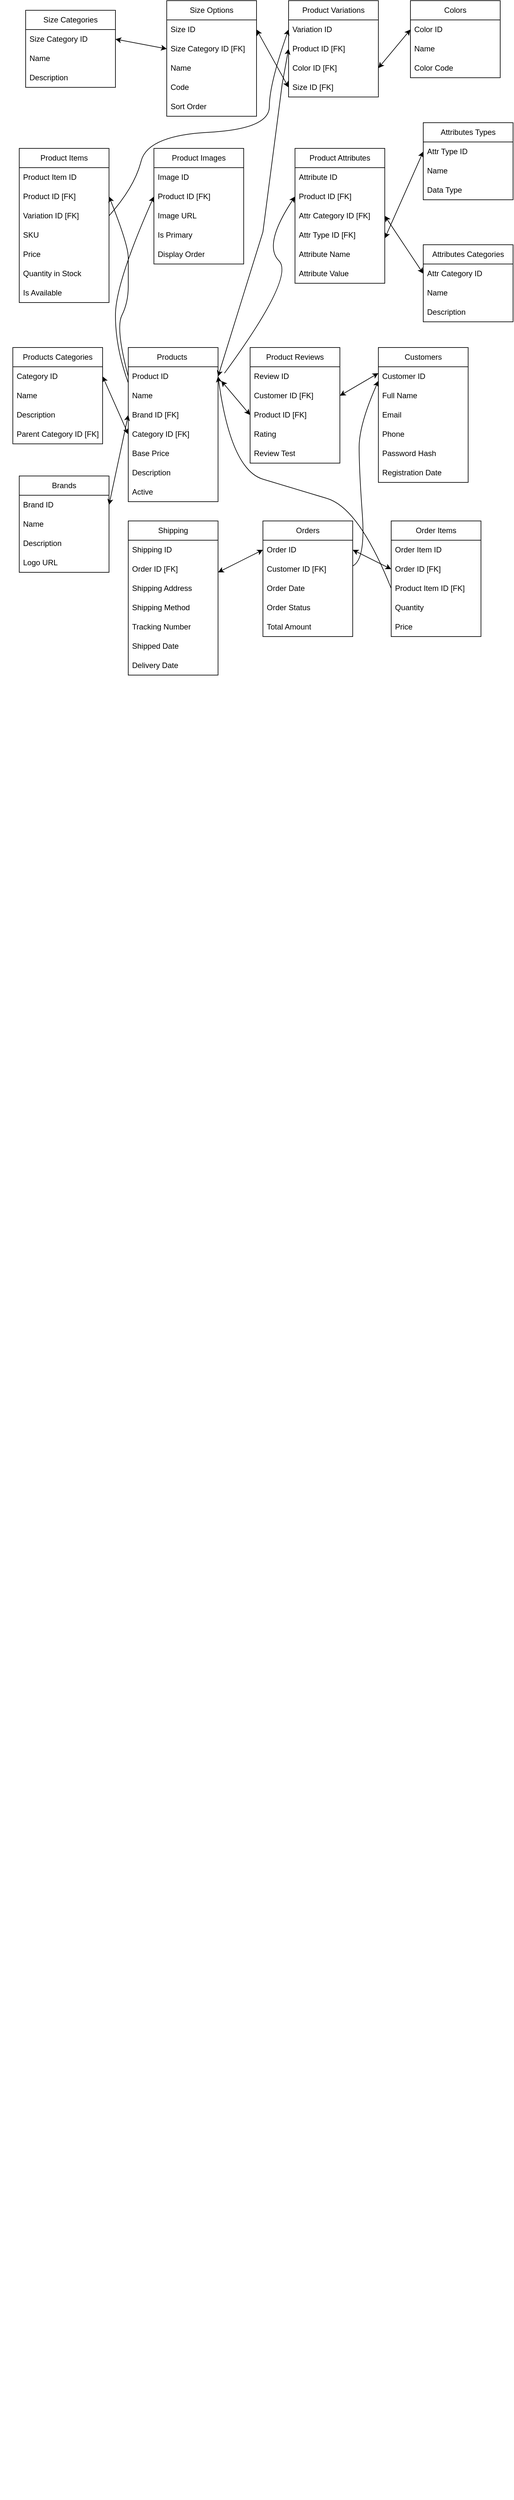 <mxfile version="26.2.14">
  <diagram name="Page-1" id="UH3XHUE9FU0OlfE_GKvs">
    <mxGraphModel dx="904" dy="1539" grid="1" gridSize="10" guides="1" tooltips="1" connect="1" arrows="1" fold="1" page="1" pageScale="1" pageWidth="850" pageHeight="1100" math="0" shadow="0">
      <root>
        <mxCell id="0" />
        <mxCell id="1" parent="0" />
        <mxCell id="6JBlfxN-36trxIr_8NzO-1" value="&#xa;  &#xa;    &#xa;      &#xa;        &#xa;        &#xa;        &#xa;        &#xa;        &#xa;          &#xa;        &#xa;        &#xa;          &#xa;        &#xa;        &#xa;          &#xa;        &#xa;        &#xa;          &#xa;        &#xa;        &#xa;          &#xa;        &#xa;        &#xa;          &#xa;        &#xa;        &#xa;        &#xa;        &#xa;          &#xa;        &#xa;        &#xa;          &#xa;        &#xa;        &#xa;          &#xa;        &#xa;        &#xa;          &#xa;        &#xa;        &#xa;        &#xa;        &#xa;          &#xa;        &#xa;        &#xa;          &#xa;        &#xa;        &#xa;          &#xa;        &#xa;        &#xa;          &#xa;        &#xa;        &#xa;          &#xa;        &#xa;        &#xa;        &#xa;        &#xa;          &#xa;        &#xa;        &#xa;          &#xa;        &#xa;        &#xa;          &#xa;        &#xa;        &#xa;          &#xa;        &#xa;        &#xa;          &#xa;        &#xa;        &#xa;          &#xa;        &#xa;        &#xa;          &#xa;        &#xa;        &#xa;        &#xa;        &#xa;          &#xa;        &#xa;        &#xa;          &#xa;        &#xa;        &#xa;          &#xa;        &#xa;        &#xa;          &#xa;        &#xa;        &#xa;        &#xa;        &#xa;          &#xa;        &#xa;        &#xa;          &#xa;        &#xa;        &#xa;          &#xa;        &#xa;        &#xa;          &#xa;        &#xa;        &#xa;        &#xa;        &#xa;          &#xa;        &#xa;        &#xa;          &#xa;        &#xa;        &#xa;          &#xa;        &#xa;        &#xa;          &#xa;        &#xa;        &#xa;          &#xa;        &#xa;        &#xa;          &#xa;        &#xa;        &#xa;        &#xa;        &#xa;          &#xa;        &#xa;        &#xa;          &#xa;        &#xa;        &#xa;          &#xa;        &#xa;        &#xa;          &#xa;        &#xa;        &#xa;          &#xa;        &#xa;        &#xa;        &#xa;        &#xa;          &#xa;        &#xa;        &#xa;          &#xa;        &#xa;        &#xa;          &#xa;        &#xa;        &#xa;          &#xa;        &#xa;        &#xa;          &#xa;        &#xa;        &#xa;          &#xa;        &#xa;        &#xa;          &#xa;        &#xa;        &#xa;        &#xa;        &#xa;          &#xa;        &#xa;        &#xa;          &#xa;        &#xa;        &#xa;          &#xa;        &#xa;        &#xa;          &#xa;        &#xa;        &#xa;          &#xa;        &#xa;        &#xa;          &#xa;        &#xa;        &#xa;        &#xa;        &#xa;          &#xa;        &#xa;        &#xa;          &#xa;        &#xa;        &#xa;          &#xa;        &#xa;        &#xa;          &#xa;        &#xa;        &#xa;          &#xa;        &#xa;        &#xa;          &#xa;        &#xa;        &#xa;        &#xa;        &#xa;          &#xa;        &#xa;        &#xa;          &#xa;        &#xa;        " style="text;whiteSpace=wrap;html=1;" parent="1" vertex="1">
          <mxGeometry width="30" height="3130" as="geometry" />
        </mxCell>
        <mxCell id="uZHMxbiUk1-AZAZVF2Pz-1" value="&#xa;  &#xa;    &#xa;      &#xa;        &#xa;        &#xa;        &#xa;        &#xa;        &#xa;          &#xa;        &#xa;        &#xa;          &#xa;        &#xa;        &#xa;          &#xa;        &#xa;        &#xa;          &#xa;        &#xa;        &#xa;          &#xa;        &#xa;        &#xa;          &#xa;        &#xa;        &#xa;        &#xa;        &#xa;          &#xa;        &#xa;        &#xa;          &#xa;        &#xa;        &#xa;          &#xa;        &#xa;        &#xa;          &#xa;        &#xa;        &#xa;        &#xa;        &#xa;          &#xa;        &#xa;        &#xa;          &#xa;        &#xa;        &#xa;          &#xa;        &#xa;        &#xa;          &#xa;        &#xa;        &#xa;          &#xa;        &#xa;        &#xa;        &#xa;        &#xa;          &#xa;        &#xa;        &#xa;          &#xa;        &#xa;        &#xa;          &#xa;        &#xa;        &#xa;          &#xa;        &#xa;        &#xa;          &#xa;        &#xa;        &#xa;          &#xa;        &#xa;        &#xa;          &#xa;        &#xa;        &#xa;        &#xa;        &#xa;          &#xa;        &#xa;        &#xa;          &#xa;        &#xa;        &#xa;          &#xa;        &#xa;        &#xa;          &#xa;        &#xa;        &#xa;        &#xa;        &#xa;          &#xa;        &#xa;        &#xa;          &#xa;        &#xa;        &#xa;          &#xa;        &#xa;        &#xa;          &#xa;        &#xa;        &#xa;        &#xa;        &#xa;          &#xa;        &#xa;        &#xa;          &#xa;        &#xa;        &#xa;          &#xa;        &#xa;        &#xa;          &#xa;        &#xa;        &#xa;          &#xa;        &#xa;        &#xa;          &#xa;        &#xa;        &#xa;        &#xa;        &#xa;          &#xa;        &#xa;        &#xa;          &#xa;        &#xa;        &#xa;          &#xa;        &#xa;        &#xa;          &#xa;        &#xa;        &#xa;          &#xa;        &#xa;        &#xa;        &#xa;        &#xa;          &#xa;        &#xa;        &#xa;          &#xa;        &#xa;        &#xa;          &#xa;        &#xa;        &#xa;          &#xa;        &#xa;        &#xa;          &#xa;        &#xa;        &#xa;          &#xa;        &#xa;        &#xa;          &#xa;        &#xa;        &#xa;        &#xa;        &#xa;          &#xa;        &#xa;        &#xa;          &#xa;        &#xa;        &#xa;          &#xa;        &#xa;        &#xa;          &#xa;        &#xa;        &#xa;          &#xa;        &#xa;        &#xa;          &#xa;        &#xa;        &#xa;        &#xa;        &#xa;          &#xa;        &#xa;        &#xa;          &#xa;        &#xa;        &#xa;          &#xa;        &#xa;        &#xa;          &#xa;        &#xa;        &#xa;          &#xa;        &#xa;        &#xa;          &#xa;        &#xa;        &#xa;        &#xa;        &#xa;          &#xa;        &#xa;        &#xa;          &#xa;        &#xa;        " style="text;whiteSpace=wrap;html=1;" parent="1" vertex="1">
          <mxGeometry width="30" height="3130" as="geometry" />
        </mxCell>
        <mxCell id="uZHMxbiUk1-AZAZVF2Pz-2" value="&#xa;  &#xa;    &#xa;      &#xa;        &#xa;        &#xa;        &#xa;        &#xa;        &#xa;          &#xa;        &#xa;        &#xa;          &#xa;        &#xa;        &#xa;          &#xa;        &#xa;        &#xa;          &#xa;        &#xa;        &#xa;          &#xa;        &#xa;        &#xa;          &#xa;        &#xa;        &#xa;        &#xa;        &#xa;          &#xa;        &#xa;        &#xa;          &#xa;        &#xa;        &#xa;          &#xa;        &#xa;        &#xa;          &#xa;        &#xa;        &#xa;        &#xa;        &#xa;          &#xa;        &#xa;        &#xa;          &#xa;        &#xa;        &#xa;          &#xa;        &#xa;        &#xa;          &#xa;        &#xa;        &#xa;          &#xa;        &#xa;        &#xa;        &#xa;        &#xa;          &#xa;        &#xa;        &#xa;          &#xa;        &#xa;        &#xa;          &#xa;        &#xa;        &#xa;          &#xa;        &#xa;        &#xa;          &#xa;        &#xa;        &#xa;          &#xa;        &#xa;        &#xa;          &#xa;        &#xa;        &#xa;        &#xa;        &#xa;          &#xa;        &#xa;        &#xa;          &#xa;        &#xa;        &#xa;          &#xa;        &#xa;        &#xa;          &#xa;        &#xa;        &#xa;        &#xa;        &#xa;          &#xa;        &#xa;        &#xa;          &#xa;        &#xa;        &#xa;          &#xa;        &#xa;        &#xa;          &#xa;        &#xa;        &#xa;        &#xa;        &#xa;          &#xa;        &#xa;        &#xa;          &#xa;        &#xa;        &#xa;          &#xa;        &#xa;        &#xa;          &#xa;        &#xa;        &#xa;          &#xa;        &#xa;        &#xa;          &#xa;        &#xa;        &#xa;        &#xa;        &#xa;          &#xa;        &#xa;        &#xa;          &#xa;        &#xa;        &#xa;          &#xa;        &#xa;        &#xa;          &#xa;        &#xa;        &#xa;          &#xa;        &#xa;        &#xa;        &#xa;        &#xa;          &#xa;        &#xa;        &#xa;          &#xa;        &#xa;        &#xa;          &#xa;        &#xa;        &#xa;          &#xa;        &#xa;        &#xa;          &#xa;        &#xa;        &#xa;          &#xa;        &#xa;        &#xa;          &#xa;        &#xa;        &#xa;        &#xa;        &#xa;          &#xa;        &#xa;        &#xa;          &#xa;        &#xa;        &#xa;          &#xa;        &#xa;        &#xa;          &#xa;        &#xa;        &#xa;          &#xa;        &#xa;        &#xa;          &#xa;        &#xa;        &#xa;        &#xa;        &#xa;          &#xa;        &#xa;        &#xa;          &#xa;        &#xa;        &#xa;          &#xa;        &#xa;        &#xa;          &#xa;        &#xa;        &#xa;          &#xa;        &#xa;        &#xa;          &#xa;        &#xa;        &#xa;        &#xa;        &#xa;          &#xa;        &#xa;        &#xa;          &#xa;        &#xa;        " style="text;whiteSpace=wrap;html=1;" parent="1" vertex="1">
          <mxGeometry width="30" height="3130" as="geometry" />
        </mxCell>
        <mxCell id="uZHMxbiUk1-AZAZVF2Pz-3" value="&#xa;  &#xa;    &#xa;      &#xa;        &#xa;        &#xa;        &#xa;        &#xa;        &#xa;          &#xa;        &#xa;        &#xa;          &#xa;        &#xa;        &#xa;          &#xa;        &#xa;        &#xa;          &#xa;        &#xa;        &#xa;          &#xa;        &#xa;        &#xa;          &#xa;        &#xa;        &#xa;        &#xa;        &#xa;          &#xa;        &#xa;        &#xa;          &#xa;        &#xa;        &#xa;          &#xa;        &#xa;        &#xa;          &#xa;        &#xa;        &#xa;        &#xa;        &#xa;          &#xa;        &#xa;        &#xa;          &#xa;        &#xa;        &#xa;          &#xa;        &#xa;        &#xa;          &#xa;        &#xa;        &#xa;          &#xa;        &#xa;        &#xa;        &#xa;        &#xa;          &#xa;        &#xa;        &#xa;          &#xa;        &#xa;        &#xa;          &#xa;        &#xa;        &#xa;          &#xa;        &#xa;        &#xa;          &#xa;        &#xa;        &#xa;          &#xa;        &#xa;        &#xa;          &#xa;        &#xa;        &#xa;        &#xa;        &#xa;          &#xa;        &#xa;        &#xa;          &#xa;        &#xa;        &#xa;          &#xa;        &#xa;        &#xa;          &#xa;        &#xa;        &#xa;        &#xa;        &#xa;          &#xa;        &#xa;        &#xa;          &#xa;        &#xa;        &#xa;          &#xa;        &#xa;        &#xa;          &#xa;        &#xa;        &#xa;        &#xa;        &#xa;          &#xa;        &#xa;        &#xa;          &#xa;        &#xa;        &#xa;          &#xa;        &#xa;        &#xa;          &#xa;        &#xa;        &#xa;          &#xa;        &#xa;        &#xa;          &#xa;        &#xa;        &#xa;        &#xa;        &#xa;          &#xa;        &#xa;        &#xa;          &#xa;        &#xa;        &#xa;          &#xa;        &#xa;        &#xa;          &#xa;        &#xa;        &#xa;          &#xa;        &#xa;        &#xa;        &#xa;        &#xa;          &#xa;        &#xa;        &#xa;          &#xa;        &#xa;        &#xa;          &#xa;        &#xa;        &#xa;          &#xa;        &#xa;        &#xa;          &#xa;        &#xa;        &#xa;          &#xa;        &#xa;        &#xa;          &#xa;        &#xa;        &#xa;        &#xa;        &#xa;          &#xa;        &#xa;        &#xa;          &#xa;        &#xa;        &#xa;          &#xa;        &#xa;        &#xa;          &#xa;        &#xa;        &#xa;          &#xa;        &#xa;        &#xa;          &#xa;        &#xa;        &#xa;        &#xa;        &#xa;          &#xa;        &#xa;        &#xa;          &#xa;        &#xa;        &#xa;          &#xa;        &#xa;        &#xa;          &#xa;        &#xa;        &#xa;          &#xa;        &#xa;        &#xa;          &#xa;        &#xa;        &#xa;        &#xa;        &#xa;          &#xa;        &#xa;        &#xa;          &#xa;        &#xa;        " style="text;whiteSpace=wrap;html=1;" parent="1" vertex="1">
          <mxGeometry width="30" height="3130" as="geometry" />
        </mxCell>
        <mxCell id="HnVvfylA8zkaSMGFPWoi-3" value="Customers" style="swimlane;fontStyle=0;childLayout=stackLayout;horizontal=1;startSize=30;horizontalStack=0;resizeParent=1;resizeParentMax=0;resizeLast=0;collapsible=1;marginBottom=0;whiteSpace=wrap;html=1;" vertex="1" parent="1">
          <mxGeometry x="590" y="-220" width="140" height="210" as="geometry" />
        </mxCell>
        <mxCell id="HnVvfylA8zkaSMGFPWoi-4" value="Customer ID" style="text;strokeColor=none;fillColor=none;align=left;verticalAlign=middle;spacingLeft=4;spacingRight=4;overflow=hidden;points=[[0,0.5],[1,0.5]];portConstraint=eastwest;rotatable=0;whiteSpace=wrap;html=1;" vertex="1" parent="HnVvfylA8zkaSMGFPWoi-3">
          <mxGeometry y="30" width="140" height="30" as="geometry" />
        </mxCell>
        <mxCell id="HnVvfylA8zkaSMGFPWoi-5" value="Full Name" style="text;strokeColor=none;fillColor=none;align=left;verticalAlign=middle;spacingLeft=4;spacingRight=4;overflow=hidden;points=[[0,0.5],[1,0.5]];portConstraint=eastwest;rotatable=0;whiteSpace=wrap;html=1;" vertex="1" parent="HnVvfylA8zkaSMGFPWoi-3">
          <mxGeometry y="60" width="140" height="30" as="geometry" />
        </mxCell>
        <mxCell id="HnVvfylA8zkaSMGFPWoi-6" value="Email" style="text;strokeColor=none;fillColor=none;align=left;verticalAlign=middle;spacingLeft=4;spacingRight=4;overflow=hidden;points=[[0,0.5],[1,0.5]];portConstraint=eastwest;rotatable=0;whiteSpace=wrap;html=1;" vertex="1" parent="HnVvfylA8zkaSMGFPWoi-3">
          <mxGeometry y="90" width="140" height="30" as="geometry" />
        </mxCell>
        <mxCell id="HnVvfylA8zkaSMGFPWoi-72" value="Phone" style="text;strokeColor=none;fillColor=none;align=left;verticalAlign=middle;spacingLeft=4;spacingRight=4;overflow=hidden;points=[[0,0.5],[1,0.5]];portConstraint=eastwest;rotatable=0;whiteSpace=wrap;html=1;" vertex="1" parent="HnVvfylA8zkaSMGFPWoi-3">
          <mxGeometry y="120" width="140" height="30" as="geometry" />
        </mxCell>
        <mxCell id="HnVvfylA8zkaSMGFPWoi-73" value="Password Hash" style="text;strokeColor=none;fillColor=none;align=left;verticalAlign=middle;spacingLeft=4;spacingRight=4;overflow=hidden;points=[[0,0.5],[1,0.5]];portConstraint=eastwest;rotatable=0;whiteSpace=wrap;html=1;" vertex="1" parent="HnVvfylA8zkaSMGFPWoi-3">
          <mxGeometry y="150" width="140" height="30" as="geometry" />
        </mxCell>
        <mxCell id="HnVvfylA8zkaSMGFPWoi-74" value="Registration Date" style="text;strokeColor=none;fillColor=none;align=left;verticalAlign=middle;spacingLeft=4;spacingRight=4;overflow=hidden;points=[[0,0.5],[1,0.5]];portConstraint=eastwest;rotatable=0;whiteSpace=wrap;html=1;" vertex="1" parent="HnVvfylA8zkaSMGFPWoi-3">
          <mxGeometry y="180" width="140" height="30" as="geometry" />
        </mxCell>
        <mxCell id="HnVvfylA8zkaSMGFPWoi-7" value="Brands" style="swimlane;fontStyle=0;childLayout=stackLayout;horizontal=1;startSize=30;horizontalStack=0;resizeParent=1;resizeParentMax=0;resizeLast=0;collapsible=1;marginBottom=0;whiteSpace=wrap;html=1;" vertex="1" parent="1">
          <mxGeometry x="30" y="-20" width="140" height="150" as="geometry" />
        </mxCell>
        <mxCell id="HnVvfylA8zkaSMGFPWoi-8" value="Brand ID" style="text;strokeColor=none;fillColor=none;align=left;verticalAlign=middle;spacingLeft=4;spacingRight=4;overflow=hidden;points=[[0,0.5],[1,0.5]];portConstraint=eastwest;rotatable=0;whiteSpace=wrap;html=1;" vertex="1" parent="HnVvfylA8zkaSMGFPWoi-7">
          <mxGeometry y="30" width="140" height="30" as="geometry" />
        </mxCell>
        <mxCell id="HnVvfylA8zkaSMGFPWoi-9" value="Name" style="text;strokeColor=none;fillColor=none;align=left;verticalAlign=middle;spacingLeft=4;spacingRight=4;overflow=hidden;points=[[0,0.5],[1,0.5]];portConstraint=eastwest;rotatable=0;whiteSpace=wrap;html=1;" vertex="1" parent="HnVvfylA8zkaSMGFPWoi-7">
          <mxGeometry y="60" width="140" height="30" as="geometry" />
        </mxCell>
        <mxCell id="HnVvfylA8zkaSMGFPWoi-10" value="Description" style="text;strokeColor=none;fillColor=none;align=left;verticalAlign=middle;spacingLeft=4;spacingRight=4;overflow=hidden;points=[[0,0.5],[1,0.5]];portConstraint=eastwest;rotatable=0;whiteSpace=wrap;html=1;" vertex="1" parent="HnVvfylA8zkaSMGFPWoi-7">
          <mxGeometry y="90" width="140" height="30" as="geometry" />
        </mxCell>
        <mxCell id="HnVvfylA8zkaSMGFPWoi-75" value="Logo URL" style="text;strokeColor=none;fillColor=none;align=left;verticalAlign=middle;spacingLeft=4;spacingRight=4;overflow=hidden;points=[[0,0.5],[1,0.5]];portConstraint=eastwest;rotatable=0;whiteSpace=wrap;html=1;" vertex="1" parent="HnVvfylA8zkaSMGFPWoi-7">
          <mxGeometry y="120" width="140" height="30" as="geometry" />
        </mxCell>
        <mxCell id="HnVvfylA8zkaSMGFPWoi-11" value="Products Categories&lt;span style=&quot;color: rgba(0, 0, 0, 0); font-family: monospace; font-size: 0px; text-align: start; text-wrap-mode: nowrap;&quot;&gt;%3CmxGraphModel%3E%3Croot%3E%3CmxCell%20id%3D%220%22%2F%3E%3CmxCell%20id%3D%221%22%20parent%3D%220%22%2F%3E%3CmxCell%20id%3D%222%22%20value%3D%22Customers%22%20style%3D%22swimlane%3BfontStyle%3D0%3BchildLayout%3DstackLayout%3Bhorizontal%3D1%3BstartSize%3D30%3BhorizontalStack%3D0%3BresizeParent%3D1%3BresizeParentMax%3D0%3BresizeLast%3D0%3Bcollapsible%3D1%3BmarginBottom%3D0%3BwhiteSpace%3Dwrap%3Bhtml%3D1%3B%22%20vertex%3D%221%22%20parent%3D%221%22%3E%3CmxGeometry%20x%3D%2230%22%20y%3D%2220%22%20width%3D%22140%22%20height%3D%22120%22%20as%3D%22geometry%22%2F%3E%3C%2FmxCell%3E%3CmxCell%20id%3D%223%22%20value%3D%22Item%201%22%20style%3D%22text%3BstrokeColor%3Dnone%3BfillColor%3Dnone%3Balign%3Dleft%3BverticalAlign%3Dmiddle%3BspacingLeft%3D4%3BspacingRight%3D4%3Boverflow%3Dhidden%3Bpoints%3D%5B%5B0%2C0.5%5D%2C%5B1%2C0.5%5D%5D%3BportConstraint%3Deastwest%3Brotatable%3D0%3BwhiteSpace%3Dwrap%3Bhtml%3D1%3B%22%20vertex%3D%221%22%20parent%3D%222%22%3E%3CmxGeometry%20y%3D%2230%22%20width%3D%22140%22%20height%3D%2230%22%20as%3D%22geometry%22%2F%3E%3C%2FmxCell%3E%3CmxCell%20id%3D%224%22%20value%3D%22Item%202%22%20style%3D%22text%3BstrokeColor%3Dnone%3BfillColor%3Dnone%3Balign%3Dleft%3BverticalAlign%3Dmiddle%3BspacingLeft%3D4%3BspacingRight%3D4%3Boverflow%3Dhidden%3Bpoints%3D%5B%5B0%2C0.5%5D%2C%5B1%2C0.5%5D%5D%3BportConstraint%3Deastwest%3Brotatable%3D0%3BwhiteSpace%3Dwrap%3Bhtml%3D1%3B%22%20vertex%3D%221%22%20parent%3D%222%22%3E%3CmxGeometry%20y%3D%2260%22%20width%3D%22140%22%20height%3D%2230%22%20as%3D%22geometry%22%2F%3E%3C%2FmxCell%3E%3CmxCell%20id%3D%225%22%20value%3D%22Item%203%22%20style%3D%22text%3BstrokeColor%3Dnone%3BfillColor%3Dnone%3Balign%3Dleft%3BverticalAlign%3Dmiddle%3BspacingLeft%3D4%3BspacingRight%3D4%3Boverflow%3Dhidden%3Bpoints%3D%5B%5B0%2C0.5%5D%2C%5B1%2C0.5%5D%5D%3BportConstraint%3Deastwest%3Brotatable%3D0%3BwhiteSpace%3Dwrap%3Bhtml%3D1%3B%22%20vertex%3D%221%22%20parent%3D%222%22%3E%3CmxGeometry%20y%3D%2290%22%20width%3D%22140%22%20height%3D%2230%22%20as%3D%22geometry%22%2F%3E%3C%2FmxCell%3E%3C%2Froot%3E%3C%2FmxGraphModel%3E&lt;/span&gt;" style="swimlane;fontStyle=0;childLayout=stackLayout;horizontal=1;startSize=30;horizontalStack=0;resizeParent=1;resizeParentMax=0;resizeLast=0;collapsible=1;marginBottom=0;whiteSpace=wrap;html=1;" vertex="1" parent="1">
          <mxGeometry x="20" y="-220" width="140" height="150" as="geometry" />
        </mxCell>
        <mxCell id="HnVvfylA8zkaSMGFPWoi-12" value="Category ID" style="text;strokeColor=none;fillColor=none;align=left;verticalAlign=middle;spacingLeft=4;spacingRight=4;overflow=hidden;points=[[0,0.5],[1,0.5]];portConstraint=eastwest;rotatable=0;whiteSpace=wrap;html=1;" vertex="1" parent="HnVvfylA8zkaSMGFPWoi-11">
          <mxGeometry y="30" width="140" height="30" as="geometry" />
        </mxCell>
        <mxCell id="HnVvfylA8zkaSMGFPWoi-13" value="Name" style="text;strokeColor=none;fillColor=none;align=left;verticalAlign=middle;spacingLeft=4;spacingRight=4;overflow=hidden;points=[[0,0.5],[1,0.5]];portConstraint=eastwest;rotatable=0;whiteSpace=wrap;html=1;" vertex="1" parent="HnVvfylA8zkaSMGFPWoi-11">
          <mxGeometry y="60" width="140" height="30" as="geometry" />
        </mxCell>
        <mxCell id="HnVvfylA8zkaSMGFPWoi-14" value="Description" style="text;strokeColor=none;fillColor=none;align=left;verticalAlign=middle;spacingLeft=4;spacingRight=4;overflow=hidden;points=[[0,0.5],[1,0.5]];portConstraint=eastwest;rotatable=0;whiteSpace=wrap;html=1;" vertex="1" parent="HnVvfylA8zkaSMGFPWoi-11">
          <mxGeometry y="90" width="140" height="30" as="geometry" />
        </mxCell>
        <mxCell id="HnVvfylA8zkaSMGFPWoi-77" value="Parent Category ID [FK]" style="text;strokeColor=none;fillColor=none;align=left;verticalAlign=middle;spacingLeft=4;spacingRight=4;overflow=hidden;points=[[0,0.5],[1,0.5]];portConstraint=eastwest;rotatable=0;whiteSpace=wrap;html=1;" vertex="1" parent="HnVvfylA8zkaSMGFPWoi-11">
          <mxGeometry y="120" width="140" height="30" as="geometry" />
        </mxCell>
        <mxCell id="HnVvfylA8zkaSMGFPWoi-15" value="Products&amp;nbsp;&lt;span style=&quot;color: rgba(0, 0, 0, 0); font-family: monospace; font-size: 0px; text-align: start; text-wrap-mode: nowrap;&quot;&gt;%3CmxGraphModel%3E%3Croot%3E%3CmxCell%20id%3D%220%22%2F%3E%3CmxCell%20id%3D%221%22%20parent%3D%220%22%2F%3E%3CmxCell%20id%3D%222%22%20value%3D%22Products%20Categories%26lt%3Bspan%20style%3D%26quot%3Bcolor%3A%20rgba(0%2C%200%2C%200%2C%200)%3B%20font-family%3A%20monospace%3B%20font-size%3A%200px%3B%20text-align%3A%20start%3B%20text-wrap-mode%3A%20nowrap%3B%26quot%3B%26gt%3B%253CmxGraphModel%253E%253Croot%253E%253CmxCell%2520id%253D%25220%2522%252F%253E%253CmxCell%2520id%253D%25221%2522%2520parent%253D%25220%2522%252F%253E%253CmxCell%2520id%253D%25222%2522%2520value%253D%2522Customers%2522%2520style%253D%2522swimlane%253BfontStyle%253D0%253BchildLayout%253DstackLayout%253Bhorizontal%253D1%253BstartSize%253D30%253BhorizontalStack%253D0%253BresizeParent%253D1%253BresizeParentMax%253D0%253BresizeLast%253D0%253Bcollapsible%253D1%253BmarginBottom%253D0%253BwhiteSpace%253Dwrap%253Bhtml%253D1%253B%2522%2520vertex%253D%25221%2522%2520parent%253D%25221%2522%253E%253CmxGeometry%2520x%253D%252230%2522%2520y%253D%252220%2522%2520width%253D%2522140%2522%2520height%253D%2522120%2522%2520as%253D%2522geometry%2522%252F%253E%253C%252FmxCell%253E%253CmxCell%2520id%253D%25223%2522%2520value%253D%2522Item%25201%2522%2520style%253D%2522text%253BstrokeColor%253Dnone%253BfillColor%253Dnone%253Balign%253Dleft%253BverticalAlign%253Dmiddle%253BspacingLeft%253D4%253BspacingRight%253D4%253Boverflow%253Dhidden%253Bpoints%253D%255B%255B0%252C0.5%255D%252C%255B1%252C0.5%255D%255D%253BportConstraint%253Deastwest%253Brotatable%253D0%253BwhiteSpace%253Dwrap%253Bhtml%253D1%253B%2522%2520vertex%253D%25221%2522%2520parent%253D%25222%2522%253E%253CmxGeometry%2520y%253D%252230%2522%2520width%253D%2522140%2522%2520height%253D%252230%2522%2520as%253D%2522geometry%2522%252F%253E%253C%252FmxCell%253E%253CmxCell%2520id%253D%25224%2522%2520value%253D%2522Item%25202%2522%2520style%253D%2522text%253BstrokeColor%253Dnone%253BfillColor%253Dnone%253Balign%253Dleft%253BverticalAlign%253Dmiddle%253BspacingLeft%253D4%253BspacingRight%253D4%253Boverflow%253Dhidden%253Bpoints%253D%255B%255B0%252C0.5%255D%252C%255B1%252C0.5%255D%255D%253BportConstraint%253Deastwest%253Brotatable%253D0%253BwhiteSpace%253Dwrap%253Bhtml%253D1%253B%2522%2520vertex%253D%25221%2522%2520parent%253D%25222%2522%253E%253CmxGeometry%2520y%253D%252260%2522%2520width%253D%2522140%2522%2520height%253D%252230%2522%2520as%253D%2522geometry%2522%252F%253E%253C%252FmxCell%253E%253CmxCell%2520id%253D%25225%2522%2520value%253D%2522Item%25203%2522%2520style%253D%2522text%253BstrokeColor%253Dnone%253BfillColor%253Dnone%253Balign%253Dleft%253BverticalAlign%253Dmiddle%253BspacingLeft%253D4%253BspacingRight%253D4%253Boverflow%253Dhidden%253Bpoints%253D%255B%255B0%252C0.5%255D%252C%255B1%252C0.5%255D%255D%253BportConstraint%253Deastwest%253Brotatable%253D0%253BwhiteSpace%253Dwrap%253Bhtml%253D1%253B%2522%2520vertex%253D%25221%2522%2520parent%253D%25222%2522%253E%253CmxGeometry%2520y%253D%252290%2522%2520width%253D%2522140%2522%2520height%253D%252230%2522%2520as%253D%2522geometry%2522%252F%253E%253C%252FmxCell%253E%253C%252Froot%253E%253C%252FmxGraphModel%253E%26lt%3B%2Fspan%26gt%3B%22%20style%3D%22swimlane%3BfontStyle%3D0%3BchildLayout%3DstackLayout%3Bhorizontal%3D1%3BstartSize%3D30%3BhorizontalStack%3D0%3BresizeParent%3D1%3BresizeParentMax%3D0%3BresizeLast%3D0%3Bcollapsible%3D1%3BmarginBottom%3D0%3BwhiteSpace%3Dwrap%3Bhtml%3D1%3B%22%20vertex%3D%221%22%20parent%3D%221%22%3E%3CmxGeometry%20x%3D%2230%22%20y%3D%22180%22%20width%3D%22140%22%20height%3D%22120%22%20as%3D%22geometry%22%2F%3E%3C%2FmxCell%3E%3CmxCell%20id%3D%223%22%20value%3D%22Item%201%22%20style%3D%22text%3BstrokeColor%3Dnone%3BfillColor%3Dnone%3Balign%3Dleft%3BverticalAlign%3Dmiddle%3BspacingLeft%3D4%3BspacingRight%3D4%3Boverflow%3Dhidden%3Bpoints%3D%5B%5B0%2C0.5%5D%2C%5B1%2C0.5%5D%5D%3BportConstraint%3Deastwest%3Brotatable%3D0%3BwhiteSpace%3Dwrap%3Bhtml%3D1%3B%22%20vertex%3D%221%22%20parent%3D%222%22%3E%3CmxGeometry%20y%3D%2230%22%20width%3D%22140%22%20height%3D%2230%22%20as%3D%22geometry%22%2F%3E%3C%2FmxCell%3E%3CmxCell%20id%3D%224%22%20value%3D%22Item%202%22%20style%3D%22text%3BstrokeColor%3Dnone%3BfillColor%3Dnone%3Balign%3Dleft%3BverticalAlign%3Dmiddle%3BspacingLeft%3D4%3BspacingRight%3D4%3Boverflow%3Dhidden%3Bpoints%3D%5B%5B0%2C0.5%5D%2C%5B1%2C0.5%5D%5D%3BportConstraint%3Deastwest%3Brotatable%3D0%3BwhiteSpace%3Dwrap%3Bhtml%3D1%3B%22%20vertex%3D%221%22%20parent%3D%222%22%3E%3CmxGeometry%20y%3D%2260%22%20width%3D%22140%22%20height%3D%2230%22%20as%3D%22geometry%22%2F%3E%3C%2FmxCell%3E%3CmxCell%20id%3D%225%22%20value%3D%22Item%203%22%20style%3D%22text%3BstrokeColor%3Dnone%3BfillColor%3Dnone%3Balign%3Dleft%3BverticalAlign%3Dmiddle%3BspacingLeft%3D4%3BspacingRight%3D4%3Boverflow%3Dhidden%3Bpoints%3D%5B%5B0%2C0.5%5D%2C%5B1%2C0.5%5D%5D%3BportConstraint%3Deastwest%3Brotatable%3D0%3BwhiteSpace%3Dwrap%3Bhtml%3D1%3B%22%20vertex%3D%221%22%20parent%3D%222%22%3E%3CmxGeometry%20y%3D%2290%22%20width%3D%22140%22%20height%3D%2230%22%20as%3D%22geometry%22%2F%3E%3C%2FmxCell%3E%3C%2Froot%3E%3C%2FmxGraphModel%3E%3CmxGraphModel%3E%3Croot%3E%3CmxCell%20id%3D%220%22%2F%3E%3CmxCell%20id%3D%221%22%20parent%3D%220%22%2F%3E%3CmxCell%20id%3D%222%22%20value%3D%22Customers%22%20style%3D%22swimlane%3BfontStyle%3D0%3BchildLayout%3DstackLayout%3Bhorizontal%3D1%3BstartSize%3D30%3BhorizontalStack%3D0%3BresizeParent%3D1%3BresizeParentMax%3D0%3BresizeLast%3D0%3Bcollapsible%3D1%3BmarginBottom%3D0%3BwhiteSpace%3Dwrap%3Bhtml%3D1%3B%22%20vertex%3D%221%22%20parent%3D%221%22%3E%3CmxGeometry%20x%3D%2230%22%20y%3D%2220%22%20width%3D%22140%22%20height%3D%22120%22%20as%3D%22geometry%22%2F%3E%3C%2FmxCell%3E%3CmxCell%20id%3D%223%22%20value%3D%22Item%201%22%20style%3D%22text%3BstrokeColor%3Dnone%3BfillColor%3Dnone%3Balign%3Dleft%3BverticalAlign%3Dmiddle%3BspacingLeft%3D4%3BspacingRight%3D4%3Boverflow%3Dhidden%3Bpoints%3D%5B%5B0%2C0.5%5D%2C%5B1%2C0.5%5D%5D%3BportConstraint%3Deastwest%3Brotatable%3D0%3BwhiteSpace%3Dwrap%3Bhtml%3D1%3B%22%20vertex%3D%221%22%20parent%3D%222%22%3E%3CmxGeometry%20y%3D%2230%22%20width%3D%22140%22%20height%3D%2230%22%20as%3D%22geometry%22%2F%3E%3C%2FmxCell%3E%3CmxCell%20id%3D%224%22%20value%3D%22Item%202%22%20style%3D%22text%3BstrokeColor%3Dnone%3BfillColor%3Dnone%3Balign%3Dleft%3BverticalAlign%3Dmiddle%3BspacingLeft%3D4%3BspacingRight%3D4%3Boverflow%3Dhidden%3Bpoints%3D%5B%5B0%2C0.5%5D%2C%5B1%2C0.5%5D%5D%3BportConstraint%3Deastwest%3Brotatable%3D0%3BwhiteSpace%3Dwrap%3Bhtml%3D1%3B%22%20vertex%3D%221%22%20parent%3D%222%22%3E%3CmxGeometry%20y%3D%2260%22%20width%3D%22140%22%20height%3D%2230%22%20as%3D%22geometry%22%2F%3E%3C%2FmxCell%3E%3CmxCell%20id%3D%225%22%20value%3D%22Item%203%22%20style%3D%22text%3BstrokeColor%3Dnone%3BfillColor%3Dnone%3Balign%3Dleft%3BverticalAlign%3Dmiddle%3BspacingLeft%3D4%3BspacingRight%3D4%3Boverflow%3Dhidden%3Bpoints%3D%5B%5B0%2C0.5%5D%2C%5B1%2C0.5%5D%5D%3BportConstraint%3Deastwest%3Brotatable%3D0%3BwhiteSpace%3Dwrap%3Bhtml%3D1%3B%22%20vertex%3D%221%22%20parent%3D%222%22%3E%3CmxGeometry%20y%3D%2290%22%20width%3D%22140%22%20height%3D%2230%22%20as%3D%22geometry%22%2F%3E%3C%2FmxCell%3E%3C%2Froot%3E%3C%2FmxGraphModel%3E&lt;/span&gt;" style="swimlane;fontStyle=0;childLayout=stackLayout;horizontal=1;startSize=30;horizontalStack=0;resizeParent=1;resizeParentMax=0;resizeLast=0;collapsible=1;marginBottom=0;whiteSpace=wrap;html=1;" vertex="1" parent="1">
          <mxGeometry x="200" y="-220" width="140" height="240" as="geometry" />
        </mxCell>
        <mxCell id="HnVvfylA8zkaSMGFPWoi-16" value="Product ID" style="text;strokeColor=none;fillColor=none;align=left;verticalAlign=middle;spacingLeft=4;spacingRight=4;overflow=hidden;points=[[0,0.5],[1,0.5]];portConstraint=eastwest;rotatable=0;whiteSpace=wrap;html=1;" vertex="1" parent="HnVvfylA8zkaSMGFPWoi-15">
          <mxGeometry y="30" width="140" height="30" as="geometry" />
        </mxCell>
        <mxCell id="HnVvfylA8zkaSMGFPWoi-17" value="Name" style="text;strokeColor=none;fillColor=none;align=left;verticalAlign=middle;spacingLeft=4;spacingRight=4;overflow=hidden;points=[[0,0.5],[1,0.5]];portConstraint=eastwest;rotatable=0;whiteSpace=wrap;html=1;" vertex="1" parent="HnVvfylA8zkaSMGFPWoi-15">
          <mxGeometry y="60" width="140" height="30" as="geometry" />
        </mxCell>
        <mxCell id="HnVvfylA8zkaSMGFPWoi-18" value="Brand ID [FK]" style="text;strokeColor=none;fillColor=none;align=left;verticalAlign=middle;spacingLeft=4;spacingRight=4;overflow=hidden;points=[[0,0.5],[1,0.5]];portConstraint=eastwest;rotatable=0;whiteSpace=wrap;html=1;" vertex="1" parent="HnVvfylA8zkaSMGFPWoi-15">
          <mxGeometry y="90" width="140" height="30" as="geometry" />
        </mxCell>
        <mxCell id="HnVvfylA8zkaSMGFPWoi-78" value="Category ID [FK]" style="text;strokeColor=none;fillColor=none;align=left;verticalAlign=middle;spacingLeft=4;spacingRight=4;overflow=hidden;points=[[0,0.5],[1,0.5]];portConstraint=eastwest;rotatable=0;whiteSpace=wrap;html=1;" vertex="1" parent="HnVvfylA8zkaSMGFPWoi-15">
          <mxGeometry y="120" width="140" height="30" as="geometry" />
        </mxCell>
        <mxCell id="HnVvfylA8zkaSMGFPWoi-79" value="Base Price" style="text;strokeColor=none;fillColor=none;align=left;verticalAlign=middle;spacingLeft=4;spacingRight=4;overflow=hidden;points=[[0,0.5],[1,0.5]];portConstraint=eastwest;rotatable=0;whiteSpace=wrap;html=1;" vertex="1" parent="HnVvfylA8zkaSMGFPWoi-15">
          <mxGeometry y="150" width="140" height="30" as="geometry" />
        </mxCell>
        <mxCell id="HnVvfylA8zkaSMGFPWoi-80" value="Description" style="text;strokeColor=none;fillColor=none;align=left;verticalAlign=middle;spacingLeft=4;spacingRight=4;overflow=hidden;points=[[0,0.5],[1,0.5]];portConstraint=eastwest;rotatable=0;whiteSpace=wrap;html=1;" vertex="1" parent="HnVvfylA8zkaSMGFPWoi-15">
          <mxGeometry y="180" width="140" height="30" as="geometry" />
        </mxCell>
        <mxCell id="HnVvfylA8zkaSMGFPWoi-81" value="Active" style="text;strokeColor=none;fillColor=none;align=left;verticalAlign=middle;spacingLeft=4;spacingRight=4;overflow=hidden;points=[[0,0.5],[1,0.5]];portConstraint=eastwest;rotatable=0;whiteSpace=wrap;html=1;" vertex="1" parent="HnVvfylA8zkaSMGFPWoi-15">
          <mxGeometry y="210" width="140" height="30" as="geometry" />
        </mxCell>
        <mxCell id="HnVvfylA8zkaSMGFPWoi-19" value="Colors" style="swimlane;fontStyle=0;childLayout=stackLayout;horizontal=1;startSize=30;horizontalStack=0;resizeParent=1;resizeParentMax=0;resizeLast=0;collapsible=1;marginBottom=0;whiteSpace=wrap;html=1;" vertex="1" parent="1">
          <mxGeometry x="640" y="-760" width="140" height="120" as="geometry" />
        </mxCell>
        <mxCell id="HnVvfylA8zkaSMGFPWoi-20" value="Color ID" style="text;strokeColor=none;fillColor=none;align=left;verticalAlign=middle;spacingLeft=4;spacingRight=4;overflow=hidden;points=[[0,0.5],[1,0.5]];portConstraint=eastwest;rotatable=0;whiteSpace=wrap;html=1;" vertex="1" parent="HnVvfylA8zkaSMGFPWoi-19">
          <mxGeometry y="30" width="140" height="30" as="geometry" />
        </mxCell>
        <mxCell id="HnVvfylA8zkaSMGFPWoi-21" value="Name" style="text;strokeColor=none;fillColor=none;align=left;verticalAlign=middle;spacingLeft=4;spacingRight=4;overflow=hidden;points=[[0,0.5],[1,0.5]];portConstraint=eastwest;rotatable=0;whiteSpace=wrap;html=1;" vertex="1" parent="HnVvfylA8zkaSMGFPWoi-19">
          <mxGeometry y="60" width="140" height="30" as="geometry" />
        </mxCell>
        <mxCell id="HnVvfylA8zkaSMGFPWoi-22" value="Color Code" style="text;strokeColor=none;fillColor=none;align=left;verticalAlign=middle;spacingLeft=4;spacingRight=4;overflow=hidden;points=[[0,0.5],[1,0.5]];portConstraint=eastwest;rotatable=0;whiteSpace=wrap;html=1;" vertex="1" parent="HnVvfylA8zkaSMGFPWoi-19">
          <mxGeometry y="90" width="140" height="30" as="geometry" />
        </mxCell>
        <mxCell id="HnVvfylA8zkaSMGFPWoi-24" value="Size Categories" style="swimlane;fontStyle=0;childLayout=stackLayout;horizontal=1;startSize=30;horizontalStack=0;resizeParent=1;resizeParentMax=0;resizeLast=0;collapsible=1;marginBottom=0;whiteSpace=wrap;html=1;" vertex="1" parent="1">
          <mxGeometry x="40" y="-745" width="140" height="120" as="geometry" />
        </mxCell>
        <mxCell id="HnVvfylA8zkaSMGFPWoi-25" value="Size Category ID" style="text;strokeColor=none;fillColor=none;align=left;verticalAlign=middle;spacingLeft=4;spacingRight=4;overflow=hidden;points=[[0,0.5],[1,0.5]];portConstraint=eastwest;rotatable=0;whiteSpace=wrap;html=1;" vertex="1" parent="HnVvfylA8zkaSMGFPWoi-24">
          <mxGeometry y="30" width="140" height="30" as="geometry" />
        </mxCell>
        <mxCell id="HnVvfylA8zkaSMGFPWoi-26" value="Name" style="text;strokeColor=none;fillColor=none;align=left;verticalAlign=middle;spacingLeft=4;spacingRight=4;overflow=hidden;points=[[0,0.5],[1,0.5]];portConstraint=eastwest;rotatable=0;whiteSpace=wrap;html=1;" vertex="1" parent="HnVvfylA8zkaSMGFPWoi-24">
          <mxGeometry y="60" width="140" height="30" as="geometry" />
        </mxCell>
        <mxCell id="HnVvfylA8zkaSMGFPWoi-27" value="Description" style="text;strokeColor=none;fillColor=none;align=left;verticalAlign=middle;spacingLeft=4;spacingRight=4;overflow=hidden;points=[[0,0.5],[1,0.5]];portConstraint=eastwest;rotatable=0;whiteSpace=wrap;html=1;" vertex="1" parent="HnVvfylA8zkaSMGFPWoi-24">
          <mxGeometry y="90" width="140" height="30" as="geometry" />
        </mxCell>
        <mxCell id="HnVvfylA8zkaSMGFPWoi-28" value="Size Options" style="swimlane;fontStyle=0;childLayout=stackLayout;horizontal=1;startSize=30;horizontalStack=0;resizeParent=1;resizeParentMax=0;resizeLast=0;collapsible=1;marginBottom=0;whiteSpace=wrap;html=1;" vertex="1" parent="1">
          <mxGeometry x="260" y="-760" width="140" height="180" as="geometry" />
        </mxCell>
        <mxCell id="HnVvfylA8zkaSMGFPWoi-29" value="Size ID" style="text;strokeColor=none;fillColor=none;align=left;verticalAlign=middle;spacingLeft=4;spacingRight=4;overflow=hidden;points=[[0,0.5],[1,0.5]];portConstraint=eastwest;rotatable=0;whiteSpace=wrap;html=1;" vertex="1" parent="HnVvfylA8zkaSMGFPWoi-28">
          <mxGeometry y="30" width="140" height="30" as="geometry" />
        </mxCell>
        <mxCell id="HnVvfylA8zkaSMGFPWoi-30" value="Size Category ID [FK]" style="text;strokeColor=none;fillColor=none;align=left;verticalAlign=middle;spacingLeft=4;spacingRight=4;overflow=hidden;points=[[0,0.5],[1,0.5]];portConstraint=eastwest;rotatable=0;whiteSpace=wrap;html=1;" vertex="1" parent="HnVvfylA8zkaSMGFPWoi-28">
          <mxGeometry y="60" width="140" height="30" as="geometry" />
        </mxCell>
        <mxCell id="HnVvfylA8zkaSMGFPWoi-31" value="Name" style="text;strokeColor=none;fillColor=none;align=left;verticalAlign=middle;spacingLeft=4;spacingRight=4;overflow=hidden;points=[[0,0.5],[1,0.5]];portConstraint=eastwest;rotatable=0;whiteSpace=wrap;html=1;" vertex="1" parent="HnVvfylA8zkaSMGFPWoi-28">
          <mxGeometry y="90" width="140" height="30" as="geometry" />
        </mxCell>
        <mxCell id="HnVvfylA8zkaSMGFPWoi-84" value="Code" style="text;strokeColor=none;fillColor=none;align=left;verticalAlign=middle;spacingLeft=4;spacingRight=4;overflow=hidden;points=[[0,0.5],[1,0.5]];portConstraint=eastwest;rotatable=0;whiteSpace=wrap;html=1;" vertex="1" parent="HnVvfylA8zkaSMGFPWoi-28">
          <mxGeometry y="120" width="140" height="30" as="geometry" />
        </mxCell>
        <mxCell id="HnVvfylA8zkaSMGFPWoi-85" value="Sort Order" style="text;strokeColor=none;fillColor=none;align=left;verticalAlign=middle;spacingLeft=4;spacingRight=4;overflow=hidden;points=[[0,0.5],[1,0.5]];portConstraint=eastwest;rotatable=0;whiteSpace=wrap;html=1;" vertex="1" parent="HnVvfylA8zkaSMGFPWoi-28">
          <mxGeometry y="150" width="140" height="30" as="geometry" />
        </mxCell>
        <mxCell id="HnVvfylA8zkaSMGFPWoi-32" value="Product Variations" style="swimlane;fontStyle=0;childLayout=stackLayout;horizontal=1;startSize=30;horizontalStack=0;resizeParent=1;resizeParentMax=0;resizeLast=0;collapsible=1;marginBottom=0;whiteSpace=wrap;html=1;" vertex="1" parent="1">
          <mxGeometry x="450" y="-760" width="140" height="150" as="geometry" />
        </mxCell>
        <mxCell id="HnVvfylA8zkaSMGFPWoi-33" value="Variation ID" style="text;strokeColor=none;fillColor=none;align=left;verticalAlign=middle;spacingLeft=4;spacingRight=4;overflow=hidden;points=[[0,0.5],[1,0.5]];portConstraint=eastwest;rotatable=0;whiteSpace=wrap;html=1;" vertex="1" parent="HnVvfylA8zkaSMGFPWoi-32">
          <mxGeometry y="30" width="140" height="30" as="geometry" />
        </mxCell>
        <mxCell id="HnVvfylA8zkaSMGFPWoi-34" value="Product ID [FK]" style="text;strokeColor=none;fillColor=none;align=left;verticalAlign=middle;spacingLeft=4;spacingRight=4;overflow=hidden;points=[[0,0.5],[1,0.5]];portConstraint=eastwest;rotatable=0;whiteSpace=wrap;html=1;" vertex="1" parent="HnVvfylA8zkaSMGFPWoi-32">
          <mxGeometry y="60" width="140" height="30" as="geometry" />
        </mxCell>
        <mxCell id="HnVvfylA8zkaSMGFPWoi-35" value="Color ID [FK]" style="text;strokeColor=none;fillColor=none;align=left;verticalAlign=middle;spacingLeft=4;spacingRight=4;overflow=hidden;points=[[0,0.5],[1,0.5]];portConstraint=eastwest;rotatable=0;whiteSpace=wrap;html=1;" vertex="1" parent="HnVvfylA8zkaSMGFPWoi-32">
          <mxGeometry y="90" width="140" height="30" as="geometry" />
        </mxCell>
        <mxCell id="HnVvfylA8zkaSMGFPWoi-87" value="Size ID [FK]" style="text;strokeColor=none;fillColor=none;align=left;verticalAlign=middle;spacingLeft=4;spacingRight=4;overflow=hidden;points=[[0,0.5],[1,0.5]];portConstraint=eastwest;rotatable=0;whiteSpace=wrap;html=1;" vertex="1" parent="HnVvfylA8zkaSMGFPWoi-32">
          <mxGeometry y="120" width="140" height="30" as="geometry" />
        </mxCell>
        <mxCell id="HnVvfylA8zkaSMGFPWoi-36" value="Product Items" style="swimlane;fontStyle=0;childLayout=stackLayout;horizontal=1;startSize=30;horizontalStack=0;resizeParent=1;resizeParentMax=0;resizeLast=0;collapsible=1;marginBottom=0;whiteSpace=wrap;html=1;" vertex="1" parent="1">
          <mxGeometry x="30" y="-530" width="140" height="240" as="geometry" />
        </mxCell>
        <mxCell id="HnVvfylA8zkaSMGFPWoi-37" value="Product Item ID" style="text;strokeColor=none;fillColor=none;align=left;verticalAlign=middle;spacingLeft=4;spacingRight=4;overflow=hidden;points=[[0,0.5],[1,0.5]];portConstraint=eastwest;rotatable=0;whiteSpace=wrap;html=1;" vertex="1" parent="HnVvfylA8zkaSMGFPWoi-36">
          <mxGeometry y="30" width="140" height="30" as="geometry" />
        </mxCell>
        <mxCell id="HnVvfylA8zkaSMGFPWoi-38" value="Product ID [FK]" style="text;strokeColor=none;fillColor=none;align=left;verticalAlign=middle;spacingLeft=4;spacingRight=4;overflow=hidden;points=[[0,0.5],[1,0.5]];portConstraint=eastwest;rotatable=0;whiteSpace=wrap;html=1;" vertex="1" parent="HnVvfylA8zkaSMGFPWoi-36">
          <mxGeometry y="60" width="140" height="30" as="geometry" />
        </mxCell>
        <mxCell id="HnVvfylA8zkaSMGFPWoi-39" value="Variation ID [FK]" style="text;strokeColor=none;fillColor=none;align=left;verticalAlign=middle;spacingLeft=4;spacingRight=4;overflow=hidden;points=[[0,0.5],[1,0.5]];portConstraint=eastwest;rotatable=0;whiteSpace=wrap;html=1;" vertex="1" parent="HnVvfylA8zkaSMGFPWoi-36">
          <mxGeometry y="90" width="140" height="30" as="geometry" />
        </mxCell>
        <mxCell id="HnVvfylA8zkaSMGFPWoi-89" value="SKU" style="text;strokeColor=none;fillColor=none;align=left;verticalAlign=middle;spacingLeft=4;spacingRight=4;overflow=hidden;points=[[0,0.5],[1,0.5]];portConstraint=eastwest;rotatable=0;whiteSpace=wrap;html=1;" vertex="1" parent="HnVvfylA8zkaSMGFPWoi-36">
          <mxGeometry y="120" width="140" height="30" as="geometry" />
        </mxCell>
        <mxCell id="HnVvfylA8zkaSMGFPWoi-90" value="Price" style="text;strokeColor=none;fillColor=none;align=left;verticalAlign=middle;spacingLeft=4;spacingRight=4;overflow=hidden;points=[[0,0.5],[1,0.5]];portConstraint=eastwest;rotatable=0;whiteSpace=wrap;html=1;" vertex="1" parent="HnVvfylA8zkaSMGFPWoi-36">
          <mxGeometry y="150" width="140" height="30" as="geometry" />
        </mxCell>
        <mxCell id="HnVvfylA8zkaSMGFPWoi-91" value="Quantity in Stock" style="text;strokeColor=none;fillColor=none;align=left;verticalAlign=middle;spacingLeft=4;spacingRight=4;overflow=hidden;points=[[0,0.5],[1,0.5]];portConstraint=eastwest;rotatable=0;whiteSpace=wrap;html=1;" vertex="1" parent="HnVvfylA8zkaSMGFPWoi-36">
          <mxGeometry y="180" width="140" height="30" as="geometry" />
        </mxCell>
        <mxCell id="HnVvfylA8zkaSMGFPWoi-92" value="Is Available" style="text;strokeColor=none;fillColor=none;align=left;verticalAlign=middle;spacingLeft=4;spacingRight=4;overflow=hidden;points=[[0,0.5],[1,0.5]];portConstraint=eastwest;rotatable=0;whiteSpace=wrap;html=1;" vertex="1" parent="HnVvfylA8zkaSMGFPWoi-36">
          <mxGeometry y="210" width="140" height="30" as="geometry" />
        </mxCell>
        <mxCell id="HnVvfylA8zkaSMGFPWoi-40" value="Product Images" style="swimlane;fontStyle=0;childLayout=stackLayout;horizontal=1;startSize=30;horizontalStack=0;resizeParent=1;resizeParentMax=0;resizeLast=0;collapsible=1;marginBottom=0;whiteSpace=wrap;html=1;" vertex="1" parent="1">
          <mxGeometry x="240" y="-530" width="140" height="180" as="geometry" />
        </mxCell>
        <mxCell id="HnVvfylA8zkaSMGFPWoi-41" value="Image ID" style="text;strokeColor=none;fillColor=none;align=left;verticalAlign=middle;spacingLeft=4;spacingRight=4;overflow=hidden;points=[[0,0.5],[1,0.5]];portConstraint=eastwest;rotatable=0;whiteSpace=wrap;html=1;" vertex="1" parent="HnVvfylA8zkaSMGFPWoi-40">
          <mxGeometry y="30" width="140" height="30" as="geometry" />
        </mxCell>
        <mxCell id="HnVvfylA8zkaSMGFPWoi-42" value="Product ID [FK]" style="text;strokeColor=none;fillColor=none;align=left;verticalAlign=middle;spacingLeft=4;spacingRight=4;overflow=hidden;points=[[0,0.5],[1,0.5]];portConstraint=eastwest;rotatable=0;whiteSpace=wrap;html=1;" vertex="1" parent="HnVvfylA8zkaSMGFPWoi-40">
          <mxGeometry y="60" width="140" height="30" as="geometry" />
        </mxCell>
        <mxCell id="HnVvfylA8zkaSMGFPWoi-43" value="Image URL" style="text;strokeColor=none;fillColor=none;align=left;verticalAlign=middle;spacingLeft=4;spacingRight=4;overflow=hidden;points=[[0,0.5],[1,0.5]];portConstraint=eastwest;rotatable=0;whiteSpace=wrap;html=1;" vertex="1" parent="HnVvfylA8zkaSMGFPWoi-40">
          <mxGeometry y="90" width="140" height="30" as="geometry" />
        </mxCell>
        <mxCell id="HnVvfylA8zkaSMGFPWoi-93" value="Is Primary" style="text;strokeColor=none;fillColor=none;align=left;verticalAlign=middle;spacingLeft=4;spacingRight=4;overflow=hidden;points=[[0,0.5],[1,0.5]];portConstraint=eastwest;rotatable=0;whiteSpace=wrap;html=1;" vertex="1" parent="HnVvfylA8zkaSMGFPWoi-40">
          <mxGeometry y="120" width="140" height="30" as="geometry" />
        </mxCell>
        <mxCell id="HnVvfylA8zkaSMGFPWoi-94" value="Display Order" style="text;strokeColor=none;fillColor=none;align=left;verticalAlign=middle;spacingLeft=4;spacingRight=4;overflow=hidden;points=[[0,0.5],[1,0.5]];portConstraint=eastwest;rotatable=0;whiteSpace=wrap;html=1;" vertex="1" parent="HnVvfylA8zkaSMGFPWoi-40">
          <mxGeometry y="150" width="140" height="30" as="geometry" />
        </mxCell>
        <mxCell id="HnVvfylA8zkaSMGFPWoi-44" value="Attributes Categories" style="swimlane;fontStyle=0;childLayout=stackLayout;horizontal=1;startSize=30;horizontalStack=0;resizeParent=1;resizeParentMax=0;resizeLast=0;collapsible=1;marginBottom=0;whiteSpace=wrap;html=1;" vertex="1" parent="1">
          <mxGeometry x="660" y="-380" width="140" height="120" as="geometry" />
        </mxCell>
        <mxCell id="HnVvfylA8zkaSMGFPWoi-45" value="Attr Category ID" style="text;strokeColor=none;fillColor=none;align=left;verticalAlign=middle;spacingLeft=4;spacingRight=4;overflow=hidden;points=[[0,0.5],[1,0.5]];portConstraint=eastwest;rotatable=0;whiteSpace=wrap;html=1;" vertex="1" parent="HnVvfylA8zkaSMGFPWoi-44">
          <mxGeometry y="30" width="140" height="30" as="geometry" />
        </mxCell>
        <mxCell id="HnVvfylA8zkaSMGFPWoi-46" value="Name" style="text;strokeColor=none;fillColor=none;align=left;verticalAlign=middle;spacingLeft=4;spacingRight=4;overflow=hidden;points=[[0,0.5],[1,0.5]];portConstraint=eastwest;rotatable=0;whiteSpace=wrap;html=1;" vertex="1" parent="HnVvfylA8zkaSMGFPWoi-44">
          <mxGeometry y="60" width="140" height="30" as="geometry" />
        </mxCell>
        <mxCell id="HnVvfylA8zkaSMGFPWoi-47" value="Description" style="text;strokeColor=none;fillColor=none;align=left;verticalAlign=middle;spacingLeft=4;spacingRight=4;overflow=hidden;points=[[0,0.5],[1,0.5]];portConstraint=eastwest;rotatable=0;whiteSpace=wrap;html=1;" vertex="1" parent="HnVvfylA8zkaSMGFPWoi-44">
          <mxGeometry y="90" width="140" height="30" as="geometry" />
        </mxCell>
        <mxCell id="HnVvfylA8zkaSMGFPWoi-48" value="Attributes Types" style="swimlane;fontStyle=0;childLayout=stackLayout;horizontal=1;startSize=30;horizontalStack=0;resizeParent=1;resizeParentMax=0;resizeLast=0;collapsible=1;marginBottom=0;whiteSpace=wrap;html=1;" vertex="1" parent="1">
          <mxGeometry x="660" y="-570" width="140" height="120" as="geometry" />
        </mxCell>
        <mxCell id="HnVvfylA8zkaSMGFPWoi-49" value="Attr Type ID" style="text;strokeColor=none;fillColor=none;align=left;verticalAlign=middle;spacingLeft=4;spacingRight=4;overflow=hidden;points=[[0,0.5],[1,0.5]];portConstraint=eastwest;rotatable=0;whiteSpace=wrap;html=1;" vertex="1" parent="HnVvfylA8zkaSMGFPWoi-48">
          <mxGeometry y="30" width="140" height="30" as="geometry" />
        </mxCell>
        <mxCell id="HnVvfylA8zkaSMGFPWoi-50" value="Name" style="text;strokeColor=none;fillColor=none;align=left;verticalAlign=middle;spacingLeft=4;spacingRight=4;overflow=hidden;points=[[0,0.5],[1,0.5]];portConstraint=eastwest;rotatable=0;whiteSpace=wrap;html=1;" vertex="1" parent="HnVvfylA8zkaSMGFPWoi-48">
          <mxGeometry y="60" width="140" height="30" as="geometry" />
        </mxCell>
        <mxCell id="HnVvfylA8zkaSMGFPWoi-51" value="Data Type" style="text;strokeColor=none;fillColor=none;align=left;verticalAlign=middle;spacingLeft=4;spacingRight=4;overflow=hidden;points=[[0,0.5],[1,0.5]];portConstraint=eastwest;rotatable=0;whiteSpace=wrap;html=1;" vertex="1" parent="HnVvfylA8zkaSMGFPWoi-48">
          <mxGeometry y="90" width="140" height="30" as="geometry" />
        </mxCell>
        <mxCell id="HnVvfylA8zkaSMGFPWoi-52" value="Product Attributes" style="swimlane;fontStyle=0;childLayout=stackLayout;horizontal=1;startSize=30;horizontalStack=0;resizeParent=1;resizeParentMax=0;resizeLast=0;collapsible=1;marginBottom=0;whiteSpace=wrap;html=1;" vertex="1" parent="1">
          <mxGeometry x="460" y="-530" width="140" height="210" as="geometry" />
        </mxCell>
        <mxCell id="HnVvfylA8zkaSMGFPWoi-53" value="Attribute ID" style="text;strokeColor=none;fillColor=none;align=left;verticalAlign=middle;spacingLeft=4;spacingRight=4;overflow=hidden;points=[[0,0.5],[1,0.5]];portConstraint=eastwest;rotatable=0;whiteSpace=wrap;html=1;" vertex="1" parent="HnVvfylA8zkaSMGFPWoi-52">
          <mxGeometry y="30" width="140" height="30" as="geometry" />
        </mxCell>
        <mxCell id="HnVvfylA8zkaSMGFPWoi-54" value="Product ID [FK]" style="text;strokeColor=none;fillColor=none;align=left;verticalAlign=middle;spacingLeft=4;spacingRight=4;overflow=hidden;points=[[0,0.5],[1,0.5]];portConstraint=eastwest;rotatable=0;whiteSpace=wrap;html=1;" vertex="1" parent="HnVvfylA8zkaSMGFPWoi-52">
          <mxGeometry y="60" width="140" height="30" as="geometry" />
        </mxCell>
        <mxCell id="HnVvfylA8zkaSMGFPWoi-55" value="Attr Category ID [FK]" style="text;strokeColor=none;fillColor=none;align=left;verticalAlign=middle;spacingLeft=4;spacingRight=4;overflow=hidden;points=[[0,0.5],[1,0.5]];portConstraint=eastwest;rotatable=0;whiteSpace=wrap;html=1;" vertex="1" parent="HnVvfylA8zkaSMGFPWoi-52">
          <mxGeometry y="90" width="140" height="30" as="geometry" />
        </mxCell>
        <mxCell id="HnVvfylA8zkaSMGFPWoi-95" value="Attr Type ID [FK]" style="text;strokeColor=none;fillColor=none;align=left;verticalAlign=middle;spacingLeft=4;spacingRight=4;overflow=hidden;points=[[0,0.5],[1,0.5]];portConstraint=eastwest;rotatable=0;whiteSpace=wrap;html=1;" vertex="1" parent="HnVvfylA8zkaSMGFPWoi-52">
          <mxGeometry y="120" width="140" height="30" as="geometry" />
        </mxCell>
        <mxCell id="HnVvfylA8zkaSMGFPWoi-96" value="Attribute Name" style="text;strokeColor=none;fillColor=none;align=left;verticalAlign=middle;spacingLeft=4;spacingRight=4;overflow=hidden;points=[[0,0.5],[1,0.5]];portConstraint=eastwest;rotatable=0;whiteSpace=wrap;html=1;" vertex="1" parent="HnVvfylA8zkaSMGFPWoi-52">
          <mxGeometry y="150" width="140" height="30" as="geometry" />
        </mxCell>
        <mxCell id="HnVvfylA8zkaSMGFPWoi-97" value="Attribute Value" style="text;strokeColor=none;fillColor=none;align=left;verticalAlign=middle;spacingLeft=4;spacingRight=4;overflow=hidden;points=[[0,0.5],[1,0.5]];portConstraint=eastwest;rotatable=0;whiteSpace=wrap;html=1;" vertex="1" parent="HnVvfylA8zkaSMGFPWoi-52">
          <mxGeometry y="180" width="140" height="30" as="geometry" />
        </mxCell>
        <mxCell id="HnVvfylA8zkaSMGFPWoi-56" value="Orders" style="swimlane;fontStyle=0;childLayout=stackLayout;horizontal=1;startSize=30;horizontalStack=0;resizeParent=1;resizeParentMax=0;resizeLast=0;collapsible=1;marginBottom=0;whiteSpace=wrap;html=1;" vertex="1" parent="1">
          <mxGeometry x="410" y="50" width="140" height="180" as="geometry" />
        </mxCell>
        <mxCell id="HnVvfylA8zkaSMGFPWoi-57" value="Order ID" style="text;strokeColor=none;fillColor=none;align=left;verticalAlign=middle;spacingLeft=4;spacingRight=4;overflow=hidden;points=[[0,0.5],[1,0.5]];portConstraint=eastwest;rotatable=0;whiteSpace=wrap;html=1;" vertex="1" parent="HnVvfylA8zkaSMGFPWoi-56">
          <mxGeometry y="30" width="140" height="30" as="geometry" />
        </mxCell>
        <mxCell id="HnVvfylA8zkaSMGFPWoi-58" value="Customer ID [FK]" style="text;strokeColor=none;fillColor=none;align=left;verticalAlign=middle;spacingLeft=4;spacingRight=4;overflow=hidden;points=[[0,0.5],[1,0.5]];portConstraint=eastwest;rotatable=0;whiteSpace=wrap;html=1;" vertex="1" parent="HnVvfylA8zkaSMGFPWoi-56">
          <mxGeometry y="60" width="140" height="30" as="geometry" />
        </mxCell>
        <mxCell id="HnVvfylA8zkaSMGFPWoi-59" value="Order Date" style="text;strokeColor=none;fillColor=none;align=left;verticalAlign=middle;spacingLeft=4;spacingRight=4;overflow=hidden;points=[[0,0.5],[1,0.5]];portConstraint=eastwest;rotatable=0;whiteSpace=wrap;html=1;" vertex="1" parent="HnVvfylA8zkaSMGFPWoi-56">
          <mxGeometry y="90" width="140" height="30" as="geometry" />
        </mxCell>
        <mxCell id="HnVvfylA8zkaSMGFPWoi-98" value="Order Status" style="text;strokeColor=none;fillColor=none;align=left;verticalAlign=middle;spacingLeft=4;spacingRight=4;overflow=hidden;points=[[0,0.5],[1,0.5]];portConstraint=eastwest;rotatable=0;whiteSpace=wrap;html=1;" vertex="1" parent="HnVvfylA8zkaSMGFPWoi-56">
          <mxGeometry y="120" width="140" height="30" as="geometry" />
        </mxCell>
        <mxCell id="HnVvfylA8zkaSMGFPWoi-99" value="Total Amount" style="text;strokeColor=none;fillColor=none;align=left;verticalAlign=middle;spacingLeft=4;spacingRight=4;overflow=hidden;points=[[0,0.5],[1,0.5]];portConstraint=eastwest;rotatable=0;whiteSpace=wrap;html=1;" vertex="1" parent="HnVvfylA8zkaSMGFPWoi-56">
          <mxGeometry y="150" width="140" height="30" as="geometry" />
        </mxCell>
        <mxCell id="HnVvfylA8zkaSMGFPWoi-60" value="Order Items" style="swimlane;fontStyle=0;childLayout=stackLayout;horizontal=1;startSize=30;horizontalStack=0;resizeParent=1;resizeParentMax=0;resizeLast=0;collapsible=1;marginBottom=0;whiteSpace=wrap;html=1;" vertex="1" parent="1">
          <mxGeometry x="610" y="50" width="140" height="180" as="geometry" />
        </mxCell>
        <mxCell id="HnVvfylA8zkaSMGFPWoi-61" value="Order Item ID" style="text;strokeColor=none;fillColor=none;align=left;verticalAlign=middle;spacingLeft=4;spacingRight=4;overflow=hidden;points=[[0,0.5],[1,0.5]];portConstraint=eastwest;rotatable=0;whiteSpace=wrap;html=1;" vertex="1" parent="HnVvfylA8zkaSMGFPWoi-60">
          <mxGeometry y="30" width="140" height="30" as="geometry" />
        </mxCell>
        <mxCell id="HnVvfylA8zkaSMGFPWoi-62" value="Order ID [FK]" style="text;strokeColor=none;fillColor=none;align=left;verticalAlign=middle;spacingLeft=4;spacingRight=4;overflow=hidden;points=[[0,0.5],[1,0.5]];portConstraint=eastwest;rotatable=0;whiteSpace=wrap;html=1;" vertex="1" parent="HnVvfylA8zkaSMGFPWoi-60">
          <mxGeometry y="60" width="140" height="30" as="geometry" />
        </mxCell>
        <mxCell id="HnVvfylA8zkaSMGFPWoi-63" value="Product Item ID [FK]" style="text;strokeColor=none;fillColor=none;align=left;verticalAlign=middle;spacingLeft=4;spacingRight=4;overflow=hidden;points=[[0,0.5],[1,0.5]];portConstraint=eastwest;rotatable=0;whiteSpace=wrap;html=1;" vertex="1" parent="HnVvfylA8zkaSMGFPWoi-60">
          <mxGeometry y="90" width="140" height="30" as="geometry" />
        </mxCell>
        <mxCell id="HnVvfylA8zkaSMGFPWoi-100" value="Quantity" style="text;strokeColor=none;fillColor=none;align=left;verticalAlign=middle;spacingLeft=4;spacingRight=4;overflow=hidden;points=[[0,0.5],[1,0.5]];portConstraint=eastwest;rotatable=0;whiteSpace=wrap;html=1;" vertex="1" parent="HnVvfylA8zkaSMGFPWoi-60">
          <mxGeometry y="120" width="140" height="30" as="geometry" />
        </mxCell>
        <mxCell id="HnVvfylA8zkaSMGFPWoi-101" value="Price" style="text;strokeColor=none;fillColor=none;align=left;verticalAlign=middle;spacingLeft=4;spacingRight=4;overflow=hidden;points=[[0,0.5],[1,0.5]];portConstraint=eastwest;rotatable=0;whiteSpace=wrap;html=1;" vertex="1" parent="HnVvfylA8zkaSMGFPWoi-60">
          <mxGeometry y="150" width="140" height="30" as="geometry" />
        </mxCell>
        <mxCell id="HnVvfylA8zkaSMGFPWoi-64" value="Shipping" style="swimlane;fontStyle=0;childLayout=stackLayout;horizontal=1;startSize=30;horizontalStack=0;resizeParent=1;resizeParentMax=0;resizeLast=0;collapsible=1;marginBottom=0;whiteSpace=wrap;html=1;" vertex="1" parent="1">
          <mxGeometry x="200" y="50" width="140" height="240" as="geometry" />
        </mxCell>
        <mxCell id="HnVvfylA8zkaSMGFPWoi-65" value="Shipping ID" style="text;strokeColor=none;fillColor=none;align=left;verticalAlign=middle;spacingLeft=4;spacingRight=4;overflow=hidden;points=[[0,0.5],[1,0.5]];portConstraint=eastwest;rotatable=0;whiteSpace=wrap;html=1;" vertex="1" parent="HnVvfylA8zkaSMGFPWoi-64">
          <mxGeometry y="30" width="140" height="30" as="geometry" />
        </mxCell>
        <mxCell id="HnVvfylA8zkaSMGFPWoi-66" value="Order ID [FK]" style="text;strokeColor=none;fillColor=none;align=left;verticalAlign=middle;spacingLeft=4;spacingRight=4;overflow=hidden;points=[[0,0.5],[1,0.5]];portConstraint=eastwest;rotatable=0;whiteSpace=wrap;html=1;" vertex="1" parent="HnVvfylA8zkaSMGFPWoi-64">
          <mxGeometry y="60" width="140" height="30" as="geometry" />
        </mxCell>
        <mxCell id="HnVvfylA8zkaSMGFPWoi-67" value="Shipping Address" style="text;strokeColor=none;fillColor=none;align=left;verticalAlign=middle;spacingLeft=4;spacingRight=4;overflow=hidden;points=[[0,0.5],[1,0.5]];portConstraint=eastwest;rotatable=0;whiteSpace=wrap;html=1;" vertex="1" parent="HnVvfylA8zkaSMGFPWoi-64">
          <mxGeometry y="90" width="140" height="30" as="geometry" />
        </mxCell>
        <mxCell id="HnVvfylA8zkaSMGFPWoi-102" value="Shipping Method" style="text;strokeColor=none;fillColor=none;align=left;verticalAlign=middle;spacingLeft=4;spacingRight=4;overflow=hidden;points=[[0,0.5],[1,0.5]];portConstraint=eastwest;rotatable=0;whiteSpace=wrap;html=1;" vertex="1" parent="HnVvfylA8zkaSMGFPWoi-64">
          <mxGeometry y="120" width="140" height="30" as="geometry" />
        </mxCell>
        <mxCell id="HnVvfylA8zkaSMGFPWoi-103" value="Tracking Number" style="text;strokeColor=none;fillColor=none;align=left;verticalAlign=middle;spacingLeft=4;spacingRight=4;overflow=hidden;points=[[0,0.5],[1,0.5]];portConstraint=eastwest;rotatable=0;whiteSpace=wrap;html=1;" vertex="1" parent="HnVvfylA8zkaSMGFPWoi-64">
          <mxGeometry y="150" width="140" height="30" as="geometry" />
        </mxCell>
        <mxCell id="HnVvfylA8zkaSMGFPWoi-104" value="Shipped Date" style="text;strokeColor=none;fillColor=none;align=left;verticalAlign=middle;spacingLeft=4;spacingRight=4;overflow=hidden;points=[[0,0.5],[1,0.5]];portConstraint=eastwest;rotatable=0;whiteSpace=wrap;html=1;" vertex="1" parent="HnVvfylA8zkaSMGFPWoi-64">
          <mxGeometry y="180" width="140" height="30" as="geometry" />
        </mxCell>
        <mxCell id="HnVvfylA8zkaSMGFPWoi-105" value="Delivery Date" style="text;strokeColor=none;fillColor=none;align=left;verticalAlign=middle;spacingLeft=4;spacingRight=4;overflow=hidden;points=[[0,0.5],[1,0.5]];portConstraint=eastwest;rotatable=0;whiteSpace=wrap;html=1;" vertex="1" parent="HnVvfylA8zkaSMGFPWoi-64">
          <mxGeometry y="210" width="140" height="30" as="geometry" />
        </mxCell>
        <mxCell id="HnVvfylA8zkaSMGFPWoi-68" value="Product Reviews" style="swimlane;fontStyle=0;childLayout=stackLayout;horizontal=1;startSize=30;horizontalStack=0;resizeParent=1;resizeParentMax=0;resizeLast=0;collapsible=1;marginBottom=0;whiteSpace=wrap;html=1;" vertex="1" parent="1">
          <mxGeometry x="390" y="-220" width="140" height="180" as="geometry" />
        </mxCell>
        <mxCell id="HnVvfylA8zkaSMGFPWoi-69" value="Review ID" style="text;strokeColor=none;fillColor=none;align=left;verticalAlign=middle;spacingLeft=4;spacingRight=4;overflow=hidden;points=[[0,0.5],[1,0.5]];portConstraint=eastwest;rotatable=0;whiteSpace=wrap;html=1;" vertex="1" parent="HnVvfylA8zkaSMGFPWoi-68">
          <mxGeometry y="30" width="140" height="30" as="geometry" />
        </mxCell>
        <mxCell id="HnVvfylA8zkaSMGFPWoi-70" value="Customer ID [FK]" style="text;strokeColor=none;fillColor=none;align=left;verticalAlign=middle;spacingLeft=4;spacingRight=4;overflow=hidden;points=[[0,0.5],[1,0.5]];portConstraint=eastwest;rotatable=0;whiteSpace=wrap;html=1;" vertex="1" parent="HnVvfylA8zkaSMGFPWoi-68">
          <mxGeometry y="60" width="140" height="30" as="geometry" />
        </mxCell>
        <mxCell id="HnVvfylA8zkaSMGFPWoi-71" value="Product ID [FK]" style="text;strokeColor=none;fillColor=none;align=left;verticalAlign=middle;spacingLeft=4;spacingRight=4;overflow=hidden;points=[[0,0.5],[1,0.5]];portConstraint=eastwest;rotatable=0;whiteSpace=wrap;html=1;" vertex="1" parent="HnVvfylA8zkaSMGFPWoi-68">
          <mxGeometry y="90" width="140" height="30" as="geometry" />
        </mxCell>
        <mxCell id="HnVvfylA8zkaSMGFPWoi-106" value="Rating" style="text;strokeColor=none;fillColor=none;align=left;verticalAlign=middle;spacingLeft=4;spacingRight=4;overflow=hidden;points=[[0,0.5],[1,0.5]];portConstraint=eastwest;rotatable=0;whiteSpace=wrap;html=1;" vertex="1" parent="HnVvfylA8zkaSMGFPWoi-68">
          <mxGeometry y="120" width="140" height="30" as="geometry" />
        </mxCell>
        <mxCell id="HnVvfylA8zkaSMGFPWoi-107" value="Review Test" style="text;strokeColor=none;fillColor=none;align=left;verticalAlign=middle;spacingLeft=4;spacingRight=4;overflow=hidden;points=[[0,0.5],[1,0.5]];portConstraint=eastwest;rotatable=0;whiteSpace=wrap;html=1;" vertex="1" parent="HnVvfylA8zkaSMGFPWoi-68">
          <mxGeometry y="150" width="140" height="30" as="geometry" />
        </mxCell>
        <mxCell id="HnVvfylA8zkaSMGFPWoi-108" value="" style="endArrow=classic;startArrow=classic;html=1;rounded=0;exitX=1.036;exitY=0.733;exitDx=0;exitDy=0;exitPerimeter=0;" edge="1" parent="1" source="HnVvfylA8zkaSMGFPWoi-16">
          <mxGeometry width="50" height="50" relative="1" as="geometry">
            <mxPoint x="320" y="-130" as="sourcePoint" />
            <mxPoint x="390" y="-115" as="targetPoint" />
          </mxGeometry>
        </mxCell>
        <mxCell id="HnVvfylA8zkaSMGFPWoi-109" value="" style="endArrow=classic;startArrow=classic;html=1;rounded=0;exitX=1;exitY=0.5;exitDx=0;exitDy=0;entryX=0;entryY=0.333;entryDx=0;entryDy=0;entryPerimeter=0;" edge="1" parent="1" source="HnVvfylA8zkaSMGFPWoi-70" target="HnVvfylA8zkaSMGFPWoi-4">
          <mxGeometry width="50" height="50" relative="1" as="geometry">
            <mxPoint x="540" y="-180" as="sourcePoint" />
            <mxPoint x="585" y="-170" as="targetPoint" />
          </mxGeometry>
        </mxCell>
        <mxCell id="HnVvfylA8zkaSMGFPWoi-110" value="" style="curved=1;endArrow=classic;html=1;rounded=0;entryX=0;entryY=0.733;entryDx=0;entryDy=0;entryPerimeter=0;" edge="1" parent="1" target="HnVvfylA8zkaSMGFPWoi-4">
          <mxGeometry width="50" height="50" relative="1" as="geometry">
            <mxPoint x="550" y="120" as="sourcePoint" />
            <mxPoint x="600" y="70" as="targetPoint" />
            <Array as="points">
              <mxPoint x="570" y="110" />
              <mxPoint x="560" y="-30" />
              <mxPoint x="560" y="-100" />
            </Array>
          </mxGeometry>
        </mxCell>
        <mxCell id="HnVvfylA8zkaSMGFPWoi-111" value="" style="endArrow=classic;startArrow=classic;html=1;rounded=0;entryX=0;entryY=0.5;entryDx=0;entryDy=0;" edge="1" parent="1" target="HnVvfylA8zkaSMGFPWoi-57">
          <mxGeometry width="50" height="50" relative="1" as="geometry">
            <mxPoint x="340" y="130" as="sourcePoint" />
            <mxPoint x="390" y="80" as="targetPoint" />
          </mxGeometry>
        </mxCell>
        <mxCell id="HnVvfylA8zkaSMGFPWoi-112" value="" style="endArrow=classic;startArrow=classic;html=1;rounded=0;entryX=0;entryY=0.5;entryDx=0;entryDy=0;exitX=1;exitY=0.5;exitDx=0;exitDy=0;" edge="1" parent="1" source="HnVvfylA8zkaSMGFPWoi-57" target="HnVvfylA8zkaSMGFPWoi-62">
          <mxGeometry width="50" height="50" relative="1" as="geometry">
            <mxPoint x="540" y="110" as="sourcePoint" />
            <mxPoint x="590" y="60" as="targetPoint" />
          </mxGeometry>
        </mxCell>
        <mxCell id="HnVvfylA8zkaSMGFPWoi-113" value="" style="curved=1;endArrow=classic;html=1;rounded=0;entryX=1;entryY=0.5;entryDx=0;entryDy=0;exitX=0;exitY=0.5;exitDx=0;exitDy=0;" edge="1" parent="1" source="HnVvfylA8zkaSMGFPWoi-63" target="HnVvfylA8zkaSMGFPWoi-16">
          <mxGeometry width="50" height="50" relative="1" as="geometry">
            <mxPoint x="460" y="50" as="sourcePoint" />
            <mxPoint x="510" as="targetPoint" />
            <Array as="points">
              <mxPoint x="560" y="30" />
              <mxPoint x="460" />
              <mxPoint x="360" y="-30" />
            </Array>
          </mxGeometry>
        </mxCell>
        <mxCell id="HnVvfylA8zkaSMGFPWoi-114" value="" style="endArrow=classic;startArrow=classic;html=1;rounded=0;exitX=0;exitY=0.5;exitDx=0;exitDy=0;entryX=1;entryY=0.5;entryDx=0;entryDy=0;" edge="1" parent="1" source="HnVvfylA8zkaSMGFPWoi-78" target="HnVvfylA8zkaSMGFPWoi-12">
          <mxGeometry width="50" height="50" relative="1" as="geometry">
            <mxPoint x="210.53" y="-90" as="sourcePoint" />
            <mxPoint x="160.004" y="-170" as="targetPoint" />
          </mxGeometry>
        </mxCell>
        <mxCell id="HnVvfylA8zkaSMGFPWoi-115" value="" style="endArrow=classic;startArrow=classic;html=1;rounded=0;entryX=0;entryY=0.5;entryDx=0;entryDy=0;exitX=1;exitY=0.5;exitDx=0;exitDy=0;" edge="1" parent="1" source="HnVvfylA8zkaSMGFPWoi-8" target="HnVvfylA8zkaSMGFPWoi-18">
          <mxGeometry width="50" height="50" relative="1" as="geometry">
            <mxPoint x="340" y="45" as="sourcePoint" />
            <mxPoint x="410" y="10" as="targetPoint" />
          </mxGeometry>
        </mxCell>
        <mxCell id="HnVvfylA8zkaSMGFPWoi-116" value="" style="endArrow=classic;startArrow=classic;html=1;rounded=0;exitX=1;exitY=0.5;exitDx=0;exitDy=0;" edge="1" parent="1" source="HnVvfylA8zkaSMGFPWoi-25">
          <mxGeometry width="50" height="50" relative="1" as="geometry">
            <mxPoint x="200" y="-665" as="sourcePoint" />
            <mxPoint x="260" y="-685" as="targetPoint" />
          </mxGeometry>
        </mxCell>
        <mxCell id="HnVvfylA8zkaSMGFPWoi-117" value="" style="endArrow=classic;startArrow=classic;html=1;rounded=0;exitX=1;exitY=0.5;exitDx=0;exitDy=0;entryX=0;entryY=0.5;entryDx=0;entryDy=0;" edge="1" parent="1" source="HnVvfylA8zkaSMGFPWoi-29" target="HnVvfylA8zkaSMGFPWoi-87">
          <mxGeometry width="50" height="50" relative="1" as="geometry">
            <mxPoint x="450" y="-515" as="sourcePoint" />
            <mxPoint x="500" y="-565" as="targetPoint" />
          </mxGeometry>
        </mxCell>
        <mxCell id="HnVvfylA8zkaSMGFPWoi-118" value="" style="endArrow=classic;startArrow=classic;html=1;rounded=0;entryX=0;entryY=0.5;entryDx=0;entryDy=0;exitX=1;exitY=0.5;exitDx=0;exitDy=0;" edge="1" parent="1" source="HnVvfylA8zkaSMGFPWoi-35" target="HnVvfylA8zkaSMGFPWoi-20">
          <mxGeometry width="50" height="50" relative="1" as="geometry">
            <mxPoint x="450" y="-515" as="sourcePoint" />
            <mxPoint x="500" y="-565" as="targetPoint" />
          </mxGeometry>
        </mxCell>
        <mxCell id="HnVvfylA8zkaSMGFPWoi-119" value="" style="endArrow=classic;startArrow=classic;html=1;rounded=0;entryX=0;entryY=0.5;entryDx=0;entryDy=0;exitX=1;exitY=0.5;exitDx=0;exitDy=0;" edge="1" parent="1" source="HnVvfylA8zkaSMGFPWoi-16" target="HnVvfylA8zkaSMGFPWoi-34">
          <mxGeometry width="50" height="50" relative="1" as="geometry">
            <mxPoint x="345.98" y="-531.99" as="sourcePoint" />
            <mxPoint x="405" y="-760" as="targetPoint" />
            <Array as="points">
              <mxPoint x="410" y="-400" />
              <mxPoint x="440" y="-630" />
            </Array>
          </mxGeometry>
        </mxCell>
        <mxCell id="HnVvfylA8zkaSMGFPWoi-120" value="" style="curved=1;endArrow=classic;html=1;rounded=0;entryX=1;entryY=0.5;entryDx=0;entryDy=0;exitX=0;exitY=0.5;exitDx=0;exitDy=0;" edge="1" parent="1" source="HnVvfylA8zkaSMGFPWoi-16" target="HnVvfylA8zkaSMGFPWoi-38">
          <mxGeometry width="50" height="50" relative="1" as="geometry">
            <mxPoint x="430" y="-340" as="sourcePoint" />
            <mxPoint x="480" y="-390" as="targetPoint" />
            <Array as="points">
              <mxPoint x="180" y="-250" />
              <mxPoint x="200" y="-290" />
              <mxPoint x="200" y="-340" />
              <mxPoint x="200" y="-380" />
            </Array>
          </mxGeometry>
        </mxCell>
        <mxCell id="HnVvfylA8zkaSMGFPWoi-121" value="" style="curved=1;endArrow=classic;html=1;rounded=0;entryX=0;entryY=0.5;entryDx=0;entryDy=0;exitX=1;exitY=0.5;exitDx=0;exitDy=0;" edge="1" parent="1" source="HnVvfylA8zkaSMGFPWoi-39" target="HnVvfylA8zkaSMGFPWoi-33">
          <mxGeometry width="50" height="50" relative="1" as="geometry">
            <mxPoint x="430" y="-500" as="sourcePoint" />
            <mxPoint x="480" y="-550" as="targetPoint" />
            <Array as="points">
              <mxPoint x="210" y="-470" />
              <mxPoint x="230" y="-550" />
              <mxPoint x="420" y="-560" />
              <mxPoint x="420" y="-630" />
            </Array>
          </mxGeometry>
        </mxCell>
        <mxCell id="HnVvfylA8zkaSMGFPWoi-122" value="" style="curved=1;endArrow=classic;html=1;rounded=0;entryX=0;entryY=0.5;entryDx=0;entryDy=0;exitX=0;exitY=0.833;exitDx=0;exitDy=0;exitPerimeter=0;" edge="1" parent="1" source="HnVvfylA8zkaSMGFPWoi-16" target="HnVvfylA8zkaSMGFPWoi-42">
          <mxGeometry width="50" height="50" relative="1" as="geometry">
            <mxPoint x="200" y="-180" as="sourcePoint" />
            <mxPoint x="230" y="-320" as="targetPoint" />
            <Array as="points">
              <mxPoint x="180" y="-220" />
              <mxPoint x="180" y="-320" />
            </Array>
          </mxGeometry>
        </mxCell>
        <mxCell id="HnVvfylA8zkaSMGFPWoi-123" value="" style="endArrow=classic;startArrow=classic;html=1;rounded=0;exitX=1;exitY=0.5;exitDx=0;exitDy=0;entryX=0;entryY=0.5;entryDx=0;entryDy=0;" edge="1" parent="1" source="HnVvfylA8zkaSMGFPWoi-55" target="HnVvfylA8zkaSMGFPWoi-45">
          <mxGeometry width="50" height="50" relative="1" as="geometry">
            <mxPoint x="620" y="-370" as="sourcePoint" />
            <mxPoint x="670" y="-420" as="targetPoint" />
          </mxGeometry>
        </mxCell>
        <mxCell id="HnVvfylA8zkaSMGFPWoi-124" value="" style="endArrow=classic;startArrow=classic;html=1;rounded=0;entryX=0;entryY=0.5;entryDx=0;entryDy=0;" edge="1" parent="1" target="HnVvfylA8zkaSMGFPWoi-49">
          <mxGeometry width="50" height="50" relative="1" as="geometry">
            <mxPoint x="600" y="-390" as="sourcePoint" />
            <mxPoint x="650" y="-440" as="targetPoint" />
          </mxGeometry>
        </mxCell>
        <mxCell id="HnVvfylA8zkaSMGFPWoi-125" value="" style="curved=1;endArrow=classic;html=1;rounded=0;entryX=0;entryY=0.5;entryDx=0;entryDy=0;" edge="1" parent="1" target="HnVvfylA8zkaSMGFPWoi-54">
          <mxGeometry width="50" height="50" relative="1" as="geometry">
            <mxPoint x="350" y="-180" as="sourcePoint" />
            <mxPoint x="460" y="-380" as="targetPoint" />
            <Array as="points">
              <mxPoint x="460" y="-330" />
              <mxPoint x="410" y="-380" />
            </Array>
          </mxGeometry>
        </mxCell>
      </root>
    </mxGraphModel>
  </diagram>
</mxfile>

